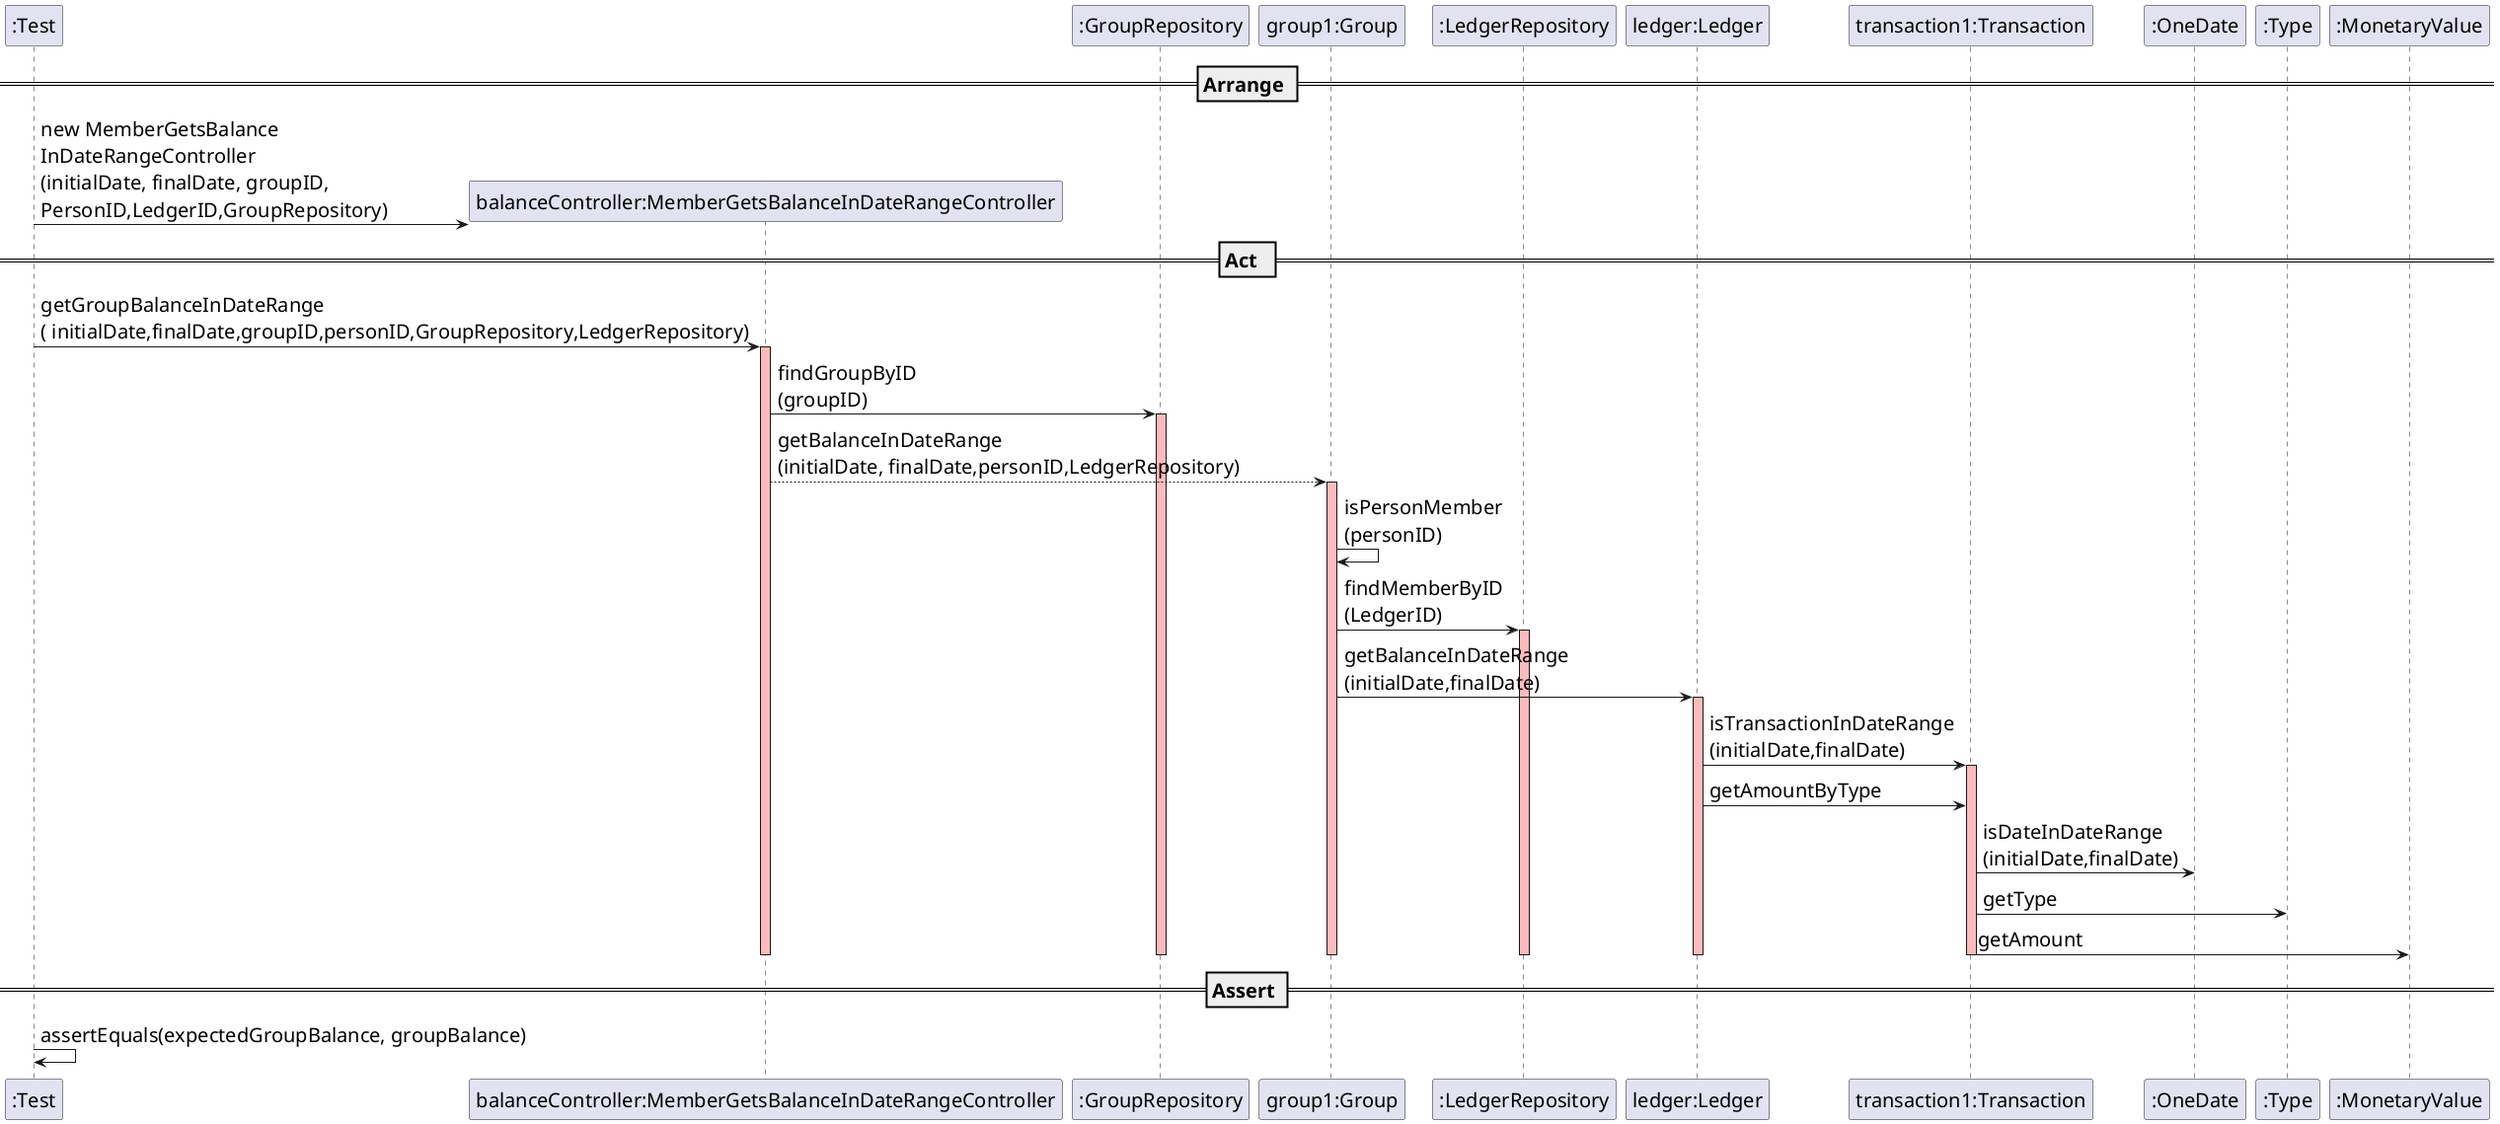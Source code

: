@startuml

skinparam DefaultFontSize 20

create ":Test"

== Arrange ==

create "balanceController:MemberGetsBalanceInDateRangeController"
":Test" -> "balanceController:MemberGetsBalanceInDateRangeController" : new MemberGetsBalance\nInDateRangeController\n(initialDate, finalDate, groupID, \nPersonID,LedgerID,GroupRepository)

participant ":GroupRepository"

participant "group1:Group"

participant ":LedgerRepository"

participant "ledger:Ledger"

participant "transaction1:Transaction"

== Act  ==

":Test" -> "balanceController:MemberGetsBalanceInDateRangeController" : getGroupBalanceInDateRange\n( initialDate,finalDate,groupID,personID,GroupRepository,LedgerRepository)
activate "balanceController:MemberGetsBalanceInDateRangeController" #FFBBBB

"balanceController:MemberGetsBalanceInDateRangeController" -> ":GroupRepository": findGroupByID\n(groupID)
activate ":GroupRepository" #FFBBBB

"balanceController:MemberGetsBalanceInDateRangeController" --> "group1:Group": getBalanceInDateRange\n(initialDate, finalDate,personID,LedgerRepository)
activate "group1:Group" #FFBBBB

"group1:Group" -> "group1:Group": isPersonMember\n(personID)

"group1:Group" -> ":LedgerRepository": findMemberByID\n(LedgerID)
activate ":LedgerRepository" #FFBBBB

"group1:Group" -> "ledger:Ledger": getBalanceInDateRange\n(initialDate,finalDate)
activate "ledger:Ledger" #FFBBBB


"ledger:Ledger" -> "transaction1:Transaction": isTransactionInDateRange\n(initialDate,finalDate)
activate "transaction1:Transaction" #FFBBBB


"ledger:Ledger" -> "transaction1:Transaction": getAmountByType

"transaction1:Transaction" -> ":OneDate":isDateInDateRange\n(initialDate,finalDate)

"transaction1:Transaction" -> ":Type":getType

"transaction1:Transaction" -> ":MonetaryValue":getAmount

deactivate "transaction1:Transaction"
deactivate ":LedgerRepository"
deactivate ":GroupRepository"
deactivate "ledger:Ledger"
deactivate "group1:Group"
deactivate "balanceController:MemberGetsBalanceInDateRangeController"

== Assert ==

":Test" -> ":Test" : assertEquals(expectedGroupBalance, groupBalance)

@enduml